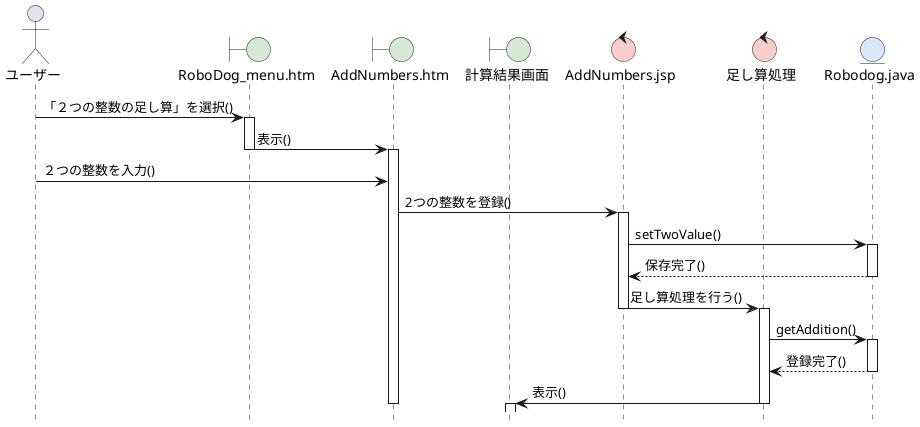 @startuml RoboDog-２つの整数の足し算シーケンス図
hide footbox
skinparam boundaryBackgroundColor #D5E8D4
skinparam controlBackgroundColor  #F8CECC
skinparam entityBackgroundColor   #DAE8FC

actor ユーザー as A
boundary "RoboDog_menu.htm" as B1
boundary "AddNumbers.htm" as B2
boundary 計算結果画面 as B3
control "AddNumbers.jsp" as C1
control 足し算処理 as C2
entity "Robodog.java" as E

A -> B1: 「２つの整数の足し算」を選択()
activate B1

B1 -> B2: 表示()
deactivate B1
activate B2

A -> B2: ２つの整数を入力()

B2 -> C1: 2つの整数を登録()
activate C1
C1 -> E: setTwoValue()
activate E
E --> C1: 保存完了()
deactivate E

C1 -> C2: 足し算処理を行う()
deactivate C1
activate C2
C2 -> E: getAddition()
activate E
E --> C2: 登録完了()
deactivate E

C2 -> B3: 表示()
deactivate C2
deactivate B2
activate B3

@enduml